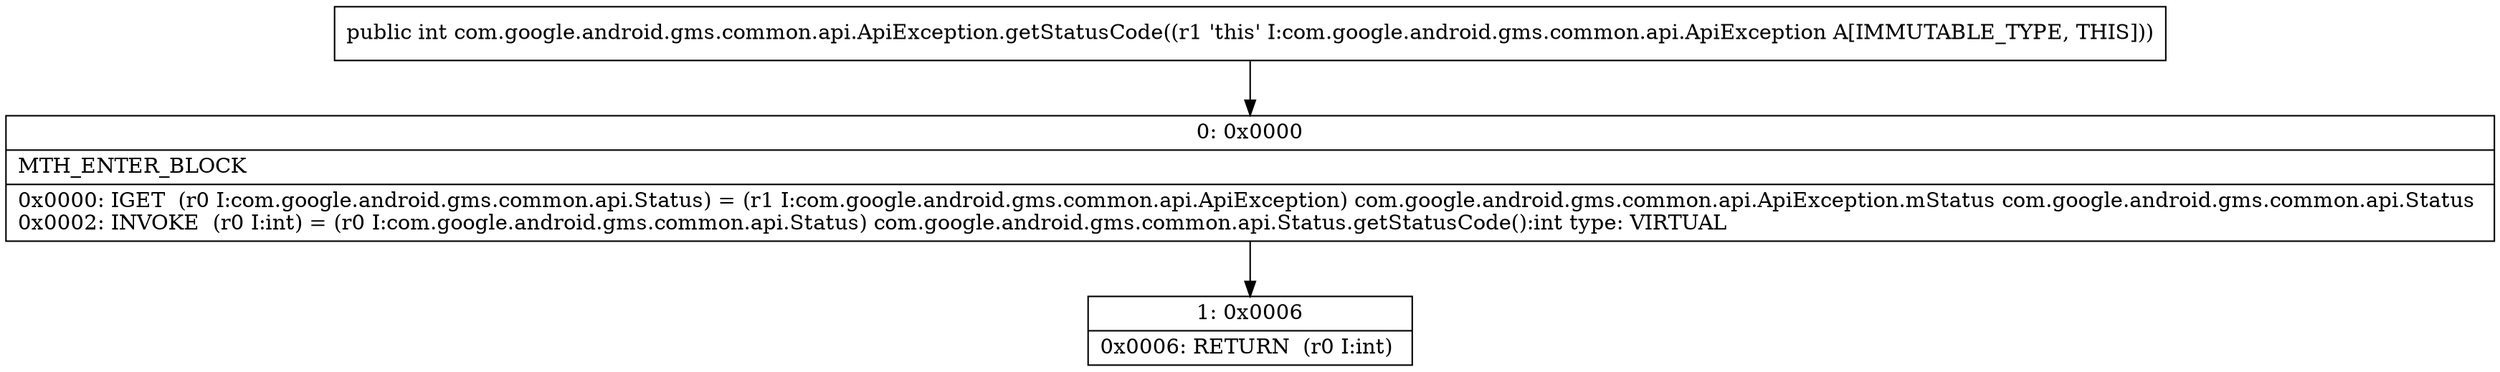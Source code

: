 digraph "CFG forcom.google.android.gms.common.api.ApiException.getStatusCode()I" {
Node_0 [shape=record,label="{0\:\ 0x0000|MTH_ENTER_BLOCK\l|0x0000: IGET  (r0 I:com.google.android.gms.common.api.Status) = (r1 I:com.google.android.gms.common.api.ApiException) com.google.android.gms.common.api.ApiException.mStatus com.google.android.gms.common.api.Status \l0x0002: INVOKE  (r0 I:int) = (r0 I:com.google.android.gms.common.api.Status) com.google.android.gms.common.api.Status.getStatusCode():int type: VIRTUAL \l}"];
Node_1 [shape=record,label="{1\:\ 0x0006|0x0006: RETURN  (r0 I:int) \l}"];
MethodNode[shape=record,label="{public int com.google.android.gms.common.api.ApiException.getStatusCode((r1 'this' I:com.google.android.gms.common.api.ApiException A[IMMUTABLE_TYPE, THIS])) }"];
MethodNode -> Node_0;
Node_0 -> Node_1;
}

